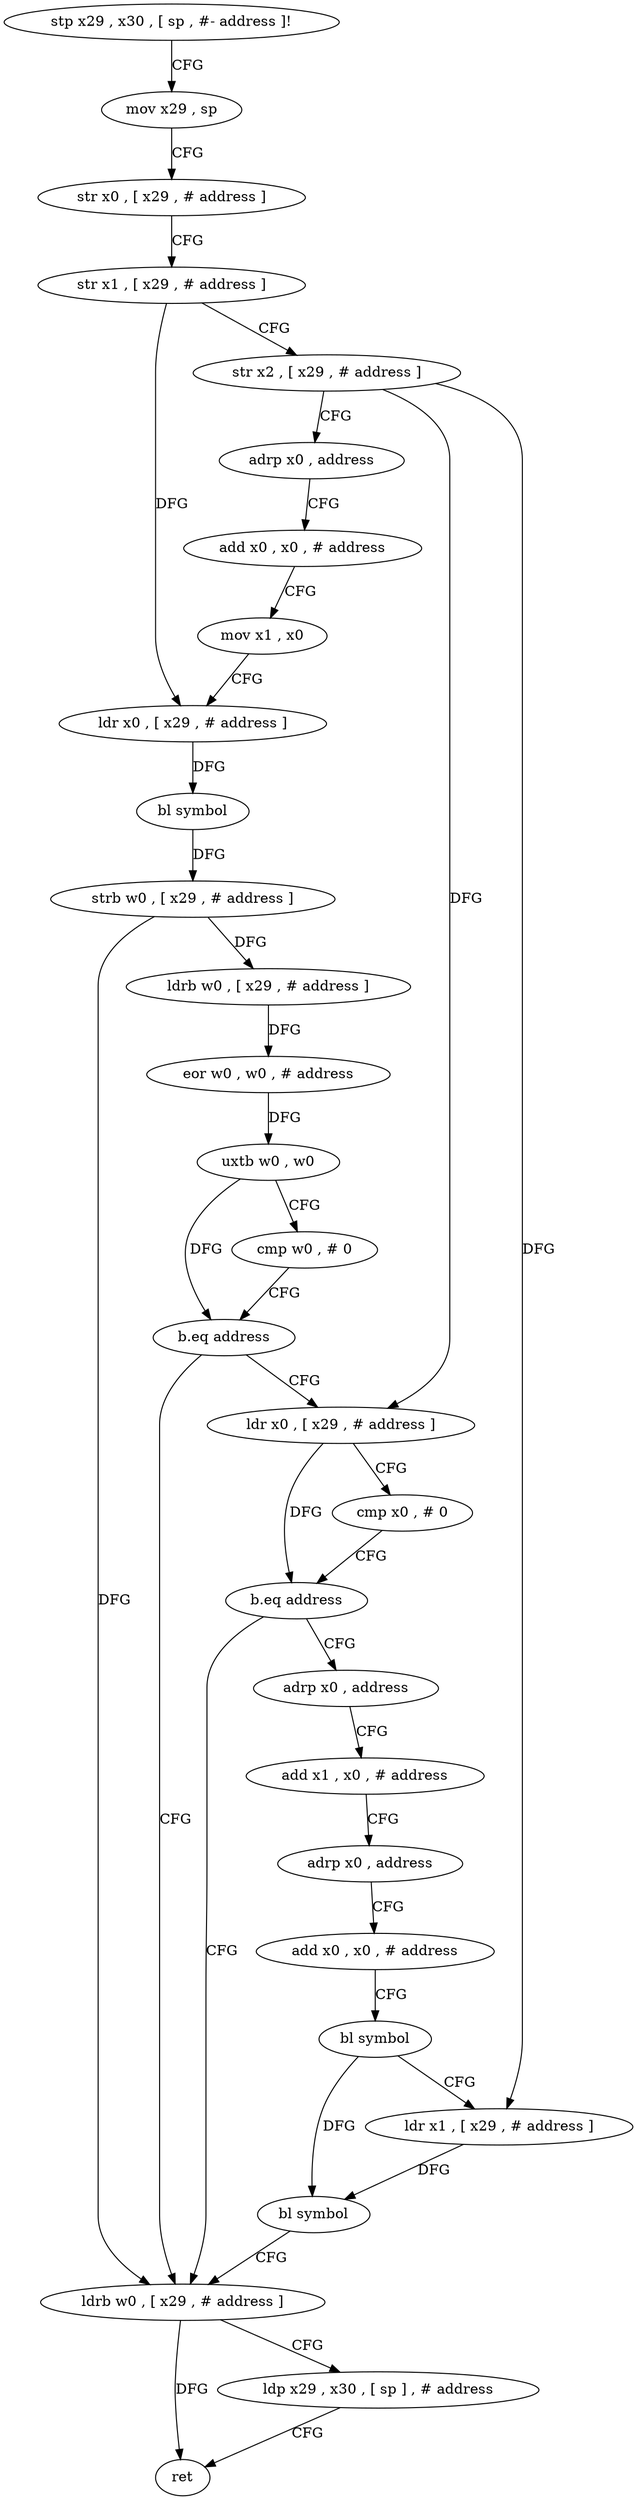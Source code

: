 digraph "func" {
"175564" [label = "stp x29 , x30 , [ sp , #- address ]!" ]
"175568" [label = "mov x29 , sp" ]
"175572" [label = "str x0 , [ x29 , # address ]" ]
"175576" [label = "str x1 , [ x29 , # address ]" ]
"175580" [label = "str x2 , [ x29 , # address ]" ]
"175584" [label = "adrp x0 , address" ]
"175588" [label = "add x0 , x0 , # address" ]
"175592" [label = "mov x1 , x0" ]
"175596" [label = "ldr x0 , [ x29 , # address ]" ]
"175600" [label = "bl symbol" ]
"175604" [label = "strb w0 , [ x29 , # address ]" ]
"175608" [label = "ldrb w0 , [ x29 , # address ]" ]
"175612" [label = "eor w0 , w0 , # address" ]
"175616" [label = "uxtb w0 , w0" ]
"175620" [label = "cmp w0 , # 0" ]
"175624" [label = "b.eq address" ]
"175668" [label = "ldrb w0 , [ x29 , # address ]" ]
"175628" [label = "ldr x0 , [ x29 , # address ]" ]
"175672" [label = "ldp x29 , x30 , [ sp ] , # address" ]
"175676" [label = "ret" ]
"175632" [label = "cmp x0 , # 0" ]
"175636" [label = "b.eq address" ]
"175640" [label = "adrp x0 , address" ]
"175644" [label = "add x1 , x0 , # address" ]
"175648" [label = "adrp x0 , address" ]
"175652" [label = "add x0 , x0 , # address" ]
"175656" [label = "bl symbol" ]
"175660" [label = "ldr x1 , [ x29 , # address ]" ]
"175664" [label = "bl symbol" ]
"175564" -> "175568" [ label = "CFG" ]
"175568" -> "175572" [ label = "CFG" ]
"175572" -> "175576" [ label = "CFG" ]
"175576" -> "175580" [ label = "CFG" ]
"175576" -> "175596" [ label = "DFG" ]
"175580" -> "175584" [ label = "CFG" ]
"175580" -> "175628" [ label = "DFG" ]
"175580" -> "175660" [ label = "DFG" ]
"175584" -> "175588" [ label = "CFG" ]
"175588" -> "175592" [ label = "CFG" ]
"175592" -> "175596" [ label = "CFG" ]
"175596" -> "175600" [ label = "DFG" ]
"175600" -> "175604" [ label = "DFG" ]
"175604" -> "175608" [ label = "DFG" ]
"175604" -> "175668" [ label = "DFG" ]
"175608" -> "175612" [ label = "DFG" ]
"175612" -> "175616" [ label = "DFG" ]
"175616" -> "175620" [ label = "CFG" ]
"175616" -> "175624" [ label = "DFG" ]
"175620" -> "175624" [ label = "CFG" ]
"175624" -> "175668" [ label = "CFG" ]
"175624" -> "175628" [ label = "CFG" ]
"175668" -> "175672" [ label = "CFG" ]
"175668" -> "175676" [ label = "DFG" ]
"175628" -> "175632" [ label = "CFG" ]
"175628" -> "175636" [ label = "DFG" ]
"175672" -> "175676" [ label = "CFG" ]
"175632" -> "175636" [ label = "CFG" ]
"175636" -> "175668" [ label = "CFG" ]
"175636" -> "175640" [ label = "CFG" ]
"175640" -> "175644" [ label = "CFG" ]
"175644" -> "175648" [ label = "CFG" ]
"175648" -> "175652" [ label = "CFG" ]
"175652" -> "175656" [ label = "CFG" ]
"175656" -> "175660" [ label = "CFG" ]
"175656" -> "175664" [ label = "DFG" ]
"175660" -> "175664" [ label = "DFG" ]
"175664" -> "175668" [ label = "CFG" ]
}
